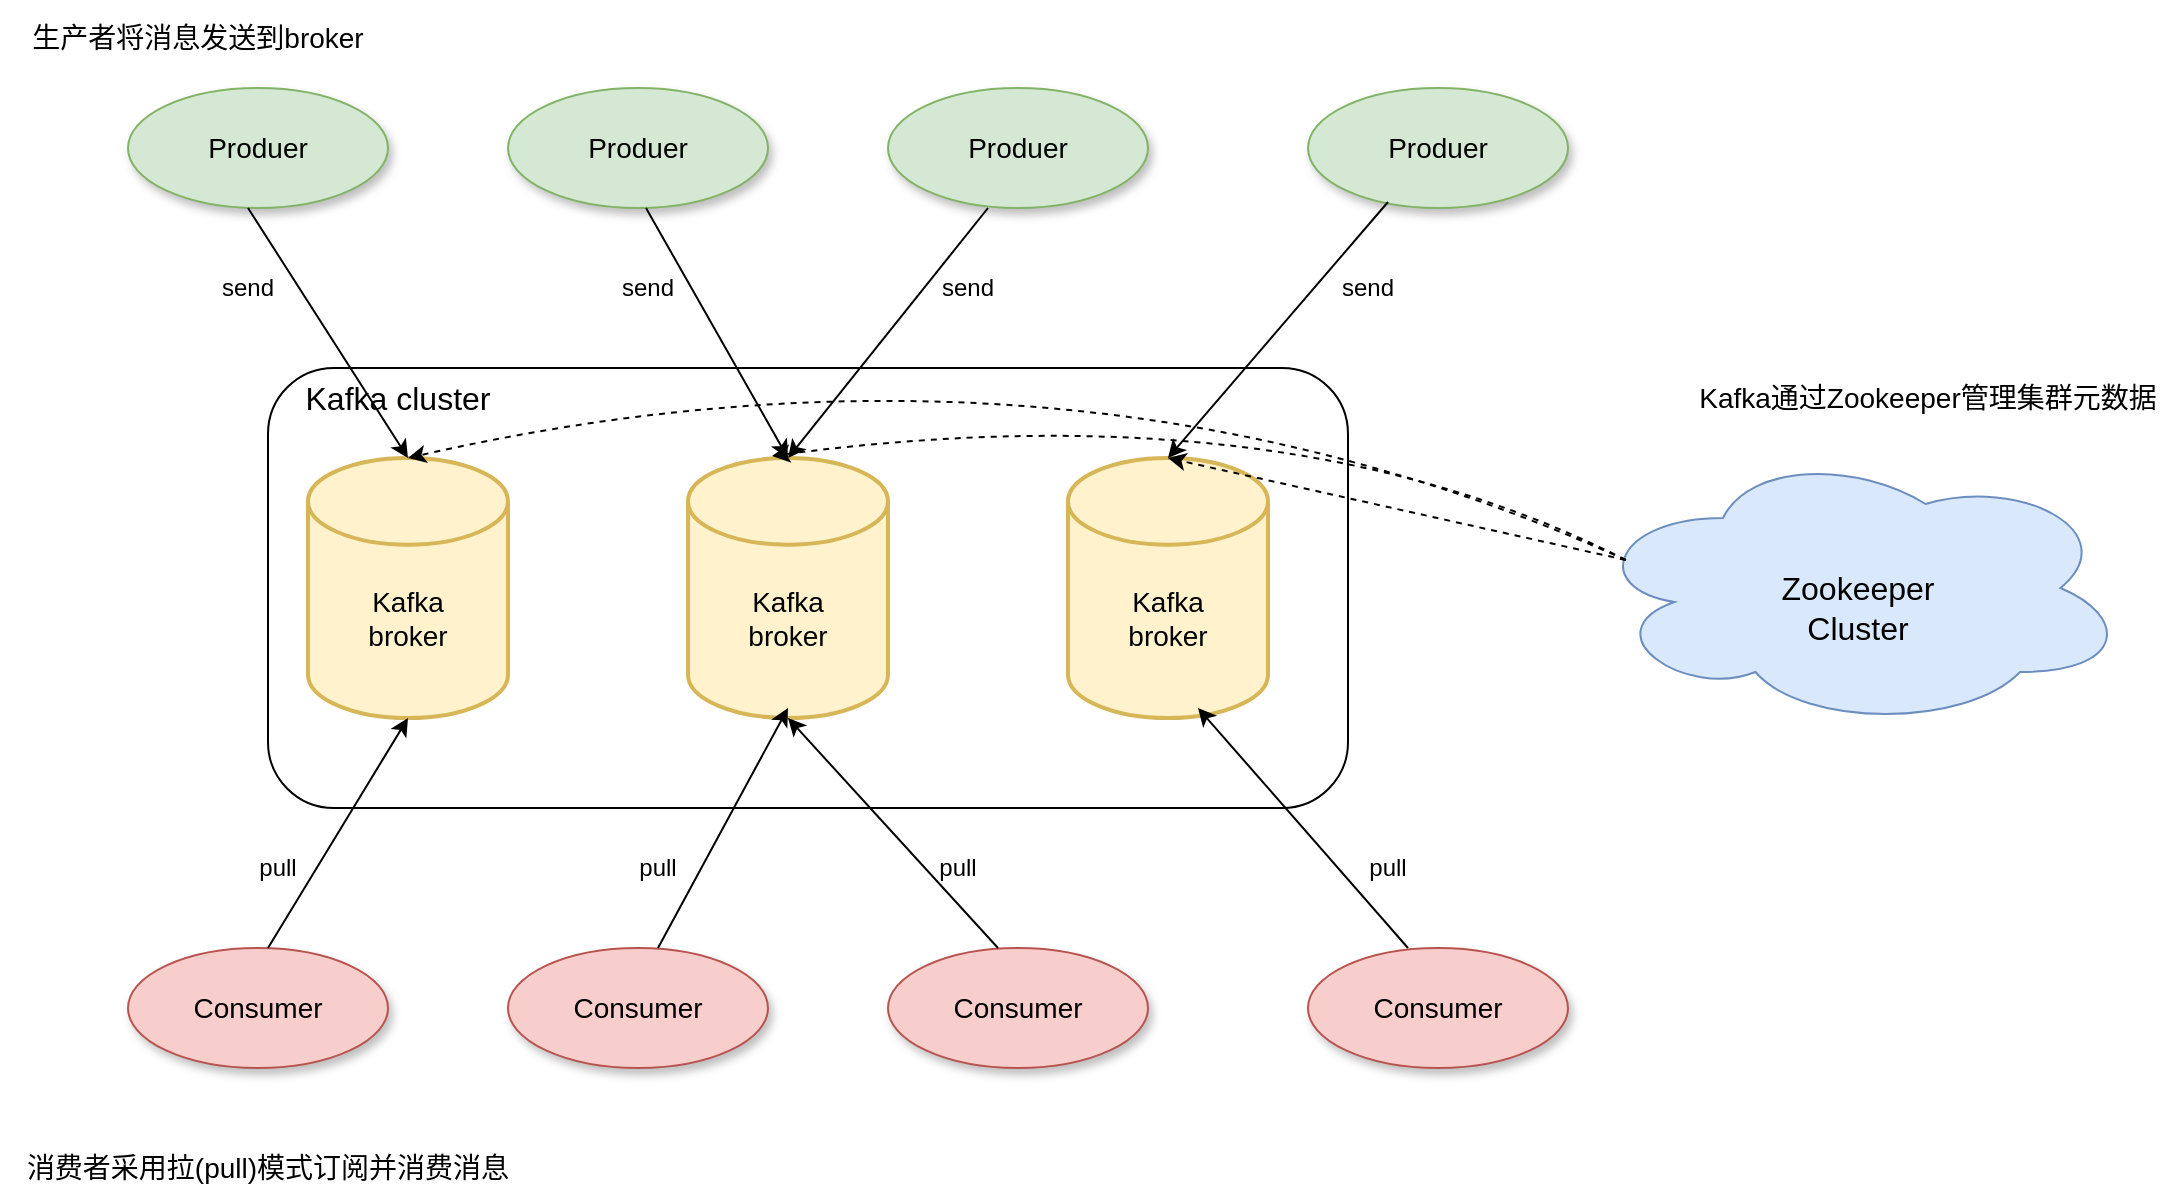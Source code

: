 <mxfile version="14.7.5" type="github">
  <diagram id="xF30JikxYd3ftVAX5R-0" name="Page-1">
    <mxGraphModel dx="2249" dy="1931" grid="1" gridSize="10" guides="1" tooltips="1" connect="1" arrows="1" fold="1" page="1" pageScale="1" pageWidth="827" pageHeight="1169" math="0" shadow="0">
      <root>
        <mxCell id="0" />
        <mxCell id="1" parent="0" />
        <mxCell id="xzs_y62n60LzMfR8loIl-2" value="" style="rounded=1;whiteSpace=wrap;html=1;" parent="1" vertex="1">
          <mxGeometry x="-510" y="-120" width="540" height="220" as="geometry" />
        </mxCell>
        <mxCell id="xzs_y62n60LzMfR8loIl-4" value="" style="strokeWidth=2;html=1;shape=mxgraph.flowchart.database;whiteSpace=wrap;fillColor=#fff2cc;strokeColor=#d6b656;shadow=0;" parent="1" vertex="1">
          <mxGeometry x="-490" y="-75" width="100" height="130" as="geometry" />
        </mxCell>
        <mxCell id="xzs_y62n60LzMfR8loIl-7" value="&lt;font style=&quot;font-size: 16px&quot;&gt;Kafka cluster&lt;/font&gt;" style="text;html=1;strokeColor=none;fillColor=none;align=center;verticalAlign=middle;whiteSpace=wrap;rounded=0;" parent="1" vertex="1">
          <mxGeometry x="-500" y="-120" width="110" height="30" as="geometry" />
        </mxCell>
        <mxCell id="xzs_y62n60LzMfR8loIl-8" value="&lt;font style=&quot;font-size: 14px&quot;&gt;Kafka&lt;br&gt;broker&lt;/font&gt;" style="text;html=1;strokeColor=none;fillColor=none;align=center;verticalAlign=middle;whiteSpace=wrap;rounded=0;" parent="1" vertex="1">
          <mxGeometry x="-470" y="-20" width="60" height="50" as="geometry" />
        </mxCell>
        <mxCell id="xzs_y62n60LzMfR8loIl-9" value="" style="strokeWidth=2;html=1;shape=mxgraph.flowchart.database;whiteSpace=wrap;fillColor=#fff2cc;strokeColor=#d6b656;" parent="1" vertex="1">
          <mxGeometry x="-110" y="-75" width="100" height="130" as="geometry" />
        </mxCell>
        <mxCell id="xzs_y62n60LzMfR8loIl-10" value="&lt;font style=&quot;font-size: 14px&quot;&gt;Kafka&lt;br&gt;broker&lt;/font&gt;" style="text;html=1;strokeColor=none;fillColor=none;align=center;verticalAlign=middle;whiteSpace=wrap;rounded=0;" parent="1" vertex="1">
          <mxGeometry x="-90" y="-20" width="60" height="50" as="geometry" />
        </mxCell>
        <mxCell id="xzs_y62n60LzMfR8loIl-11" value="" style="strokeWidth=2;html=1;shape=mxgraph.flowchart.database;whiteSpace=wrap;fillColor=#fff2cc;strokeColor=#d6b656;" parent="1" vertex="1">
          <mxGeometry x="-300" y="-75" width="100" height="130" as="geometry" />
        </mxCell>
        <mxCell id="xzs_y62n60LzMfR8loIl-12" value="&lt;font style=&quot;font-size: 14px&quot;&gt;Kafka&lt;br&gt;broker&lt;/font&gt;" style="text;html=1;strokeColor=none;fillColor=none;align=center;verticalAlign=middle;whiteSpace=wrap;rounded=0;" parent="1" vertex="1">
          <mxGeometry x="-280" y="-20" width="60" height="50" as="geometry" />
        </mxCell>
        <mxCell id="xzs_y62n60LzMfR8loIl-13" value="" style="ellipse;whiteSpace=wrap;html=1;fillColor=#d5e8d4;strokeColor=#82b366;shadow=1;" parent="1" vertex="1">
          <mxGeometry x="-580" y="-260" width="130" height="60" as="geometry" />
        </mxCell>
        <mxCell id="xzs_y62n60LzMfR8loIl-14" value="&lt;font style=&quot;font-size: 14px&quot;&gt;Produer&lt;/font&gt;" style="text;html=1;strokeColor=none;fillColor=none;align=center;verticalAlign=middle;whiteSpace=wrap;rounded=0;" parent="1" vertex="1">
          <mxGeometry x="-550" y="-240" width="70" height="20" as="geometry" />
        </mxCell>
        <mxCell id="xzs_y62n60LzMfR8loIl-15" value="" style="ellipse;whiteSpace=wrap;html=1;fillColor=#d5e8d4;strokeColor=#82b366;shadow=1;" parent="1" vertex="1">
          <mxGeometry x="-390" y="-260" width="130" height="60" as="geometry" />
        </mxCell>
        <mxCell id="xzs_y62n60LzMfR8loIl-16" value="&lt;font style=&quot;font-size: 14px&quot;&gt;Produer&lt;/font&gt;" style="text;html=1;strokeColor=none;fillColor=none;align=center;verticalAlign=middle;whiteSpace=wrap;rounded=0;" parent="1" vertex="1">
          <mxGeometry x="-360" y="-240" width="70" height="20" as="geometry" />
        </mxCell>
        <mxCell id="xzs_y62n60LzMfR8loIl-17" value="" style="ellipse;whiteSpace=wrap;html=1;fillColor=#d5e8d4;strokeColor=#82b366;shadow=1;" parent="1" vertex="1">
          <mxGeometry x="-200" y="-260" width="130" height="60" as="geometry" />
        </mxCell>
        <mxCell id="xzs_y62n60LzMfR8loIl-18" value="&lt;font style=&quot;font-size: 14px&quot;&gt;Produer&lt;/font&gt;" style="text;html=1;strokeColor=none;fillColor=none;align=center;verticalAlign=middle;whiteSpace=wrap;rounded=0;" parent="1" vertex="1">
          <mxGeometry x="-170" y="-240" width="70" height="20" as="geometry" />
        </mxCell>
        <mxCell id="xzs_y62n60LzMfR8loIl-20" value="" style="ellipse;whiteSpace=wrap;html=1;fillColor=#d5e8d4;strokeColor=#82b366;shadow=1;" parent="1" vertex="1">
          <mxGeometry x="10" y="-260" width="130" height="60" as="geometry" />
        </mxCell>
        <mxCell id="xzs_y62n60LzMfR8loIl-21" value="&lt;font style=&quot;font-size: 14px&quot;&gt;Produer&lt;/font&gt;" style="text;html=1;strokeColor=none;fillColor=none;align=center;verticalAlign=middle;whiteSpace=wrap;rounded=0;" parent="1" vertex="1">
          <mxGeometry x="40" y="-240" width="70" height="20" as="geometry" />
        </mxCell>
        <mxCell id="xzs_y62n60LzMfR8loIl-22" value="" style="endArrow=classic;html=1;entryX=0.5;entryY=0;entryDx=0;entryDy=0;entryPerimeter=0;" parent="1" target="xzs_y62n60LzMfR8loIl-4" edge="1">
          <mxGeometry width="50" height="50" relative="1" as="geometry">
            <mxPoint x="-520" y="-200" as="sourcePoint" />
            <mxPoint x="-450" y="-60" as="targetPoint" />
          </mxGeometry>
        </mxCell>
        <mxCell id="xzs_y62n60LzMfR8loIl-23" value="" style="endArrow=classic;html=1;entryX=0.5;entryY=0;entryDx=0;entryDy=0;entryPerimeter=0;" parent="1" edge="1" target="xzs_y62n60LzMfR8loIl-11">
          <mxGeometry width="50" height="50" relative="1" as="geometry">
            <mxPoint x="-321" y="-200" as="sourcePoint" />
            <mxPoint x="-260" y="-72.01" as="targetPoint" />
          </mxGeometry>
        </mxCell>
        <mxCell id="xzs_y62n60LzMfR8loIl-24" value="" style="endArrow=classic;html=1;entryX=0.5;entryY=0;entryDx=0;entryDy=0;entryPerimeter=0;" parent="1" edge="1" target="xzs_y62n60LzMfR8loIl-11">
          <mxGeometry width="50" height="50" relative="1" as="geometry">
            <mxPoint x="-150" y="-200" as="sourcePoint" />
            <mxPoint x="-240" y="-72" as="targetPoint" />
          </mxGeometry>
        </mxCell>
        <mxCell id="xzs_y62n60LzMfR8loIl-25" value="" style="endArrow=classic;html=1;entryX=0.5;entryY=0;entryDx=0;entryDy=0;entryPerimeter=0;" parent="1" target="xzs_y62n60LzMfR8loIl-9" edge="1">
          <mxGeometry width="50" height="50" relative="1" as="geometry">
            <mxPoint x="50" y="-203" as="sourcePoint" />
            <mxPoint x="-30" y="-75" as="targetPoint" />
          </mxGeometry>
        </mxCell>
        <mxCell id="xzs_y62n60LzMfR8loIl-27" value="" style="ellipse;whiteSpace=wrap;html=1;fillColor=#f8cecc;strokeColor=#b85450;shadow=1;" parent="1" vertex="1">
          <mxGeometry x="-580" y="170" width="130" height="60" as="geometry" />
        </mxCell>
        <mxCell id="xzs_y62n60LzMfR8loIl-28" value="&lt;font style=&quot;font-size: 14px&quot;&gt;Consumer&lt;/font&gt;" style="text;html=1;strokeColor=none;fillColor=none;align=center;verticalAlign=middle;whiteSpace=wrap;rounded=0;" parent="1" vertex="1">
          <mxGeometry x="-555" y="190" width="80" height="20" as="geometry" />
        </mxCell>
        <mxCell id="xzs_y62n60LzMfR8loIl-29" value="" style="ellipse;whiteSpace=wrap;html=1;fillColor=#f8cecc;strokeColor=#b85450;shadow=1;" parent="1" vertex="1">
          <mxGeometry x="-390" y="170" width="130" height="60" as="geometry" />
        </mxCell>
        <mxCell id="xzs_y62n60LzMfR8loIl-30" value="&lt;font style=&quot;font-size: 14px&quot;&gt;Consumer&lt;/font&gt;" style="text;html=1;strokeColor=none;fillColor=none;align=center;verticalAlign=middle;whiteSpace=wrap;rounded=0;" parent="1" vertex="1">
          <mxGeometry x="-365" y="190" width="80" height="20" as="geometry" />
        </mxCell>
        <mxCell id="xzs_y62n60LzMfR8loIl-31" value="" style="ellipse;whiteSpace=wrap;html=1;fillColor=#f8cecc;strokeColor=#b85450;shadow=1;" parent="1" vertex="1">
          <mxGeometry x="-200" y="170" width="130" height="60" as="geometry" />
        </mxCell>
        <mxCell id="xzs_y62n60LzMfR8loIl-32" value="&lt;font style=&quot;font-size: 14px&quot;&gt;Consumer&lt;/font&gt;" style="text;html=1;strokeColor=none;fillColor=none;align=center;verticalAlign=middle;whiteSpace=wrap;rounded=0;" parent="1" vertex="1">
          <mxGeometry x="-175" y="190" width="80" height="20" as="geometry" />
        </mxCell>
        <mxCell id="xzs_y62n60LzMfR8loIl-33" value="" style="ellipse;whiteSpace=wrap;html=1;fillColor=#f8cecc;strokeColor=#b85450;shadow=1;sketch=0;" parent="1" vertex="1">
          <mxGeometry x="10" y="170" width="130" height="60" as="geometry" />
        </mxCell>
        <mxCell id="xzs_y62n60LzMfR8loIl-34" value="&lt;font style=&quot;font-size: 14px&quot;&gt;Consumer&lt;/font&gt;" style="text;html=1;strokeColor=none;fillColor=none;align=center;verticalAlign=middle;whiteSpace=wrap;rounded=0;" parent="1" vertex="1">
          <mxGeometry x="35" y="190" width="80" height="20" as="geometry" />
        </mxCell>
        <mxCell id="xzs_y62n60LzMfR8loIl-35" value="send" style="text;html=1;strokeColor=none;fillColor=none;align=center;verticalAlign=middle;whiteSpace=wrap;rounded=0;" parent="1" vertex="1">
          <mxGeometry x="20" y="-170" width="40" height="20" as="geometry" />
        </mxCell>
        <mxCell id="xzs_y62n60LzMfR8loIl-36" value="send" style="text;html=1;strokeColor=none;fillColor=none;align=center;verticalAlign=middle;whiteSpace=wrap;rounded=0;" parent="1" vertex="1">
          <mxGeometry x="-180" y="-170" width="40" height="20" as="geometry" />
        </mxCell>
        <mxCell id="xzs_y62n60LzMfR8loIl-37" value="send" style="text;html=1;strokeColor=none;fillColor=none;align=center;verticalAlign=middle;whiteSpace=wrap;rounded=0;" parent="1" vertex="1">
          <mxGeometry x="-340" y="-170" width="40" height="20" as="geometry" />
        </mxCell>
        <mxCell id="xzs_y62n60LzMfR8loIl-38" value="send" style="text;html=1;strokeColor=none;fillColor=none;align=center;verticalAlign=middle;whiteSpace=wrap;rounded=0;" parent="1" vertex="1">
          <mxGeometry x="-540" y="-170" width="40" height="20" as="geometry" />
        </mxCell>
        <mxCell id="xzs_y62n60LzMfR8loIl-39" value="" style="endArrow=classic;html=1;entryX=0.5;entryY=1;entryDx=0;entryDy=0;entryPerimeter=0;" parent="1" target="xzs_y62n60LzMfR8loIl-4" edge="1">
          <mxGeometry width="50" height="50" relative="1" as="geometry">
            <mxPoint x="-510" y="170" as="sourcePoint" />
            <mxPoint x="-460" y="120" as="targetPoint" />
          </mxGeometry>
        </mxCell>
        <mxCell id="xzs_y62n60LzMfR8loIl-40" value="" style="endArrow=classic;html=1;" parent="1" edge="1">
          <mxGeometry width="50" height="50" relative="1" as="geometry">
            <mxPoint x="-315" y="170" as="sourcePoint" />
            <mxPoint x="-250" y="50" as="targetPoint" />
          </mxGeometry>
        </mxCell>
        <mxCell id="xzs_y62n60LzMfR8loIl-41" value="" style="endArrow=classic;html=1;entryX=0.5;entryY=1;entryDx=0;entryDy=0;entryPerimeter=0;" parent="1" target="xzs_y62n60LzMfR8loIl-11" edge="1">
          <mxGeometry width="50" height="50" relative="1" as="geometry">
            <mxPoint x="-145" y="170" as="sourcePoint" />
            <mxPoint x="-230" y="60" as="targetPoint" />
          </mxGeometry>
        </mxCell>
        <mxCell id="xzs_y62n60LzMfR8loIl-42" value="" style="endArrow=classic;html=1;entryX=0.5;entryY=1;entryDx=0;entryDy=0;" parent="1" edge="1">
          <mxGeometry width="50" height="50" relative="1" as="geometry">
            <mxPoint x="60" y="170" as="sourcePoint" />
            <mxPoint x="-45" y="50" as="targetPoint" />
          </mxGeometry>
        </mxCell>
        <mxCell id="xzs_y62n60LzMfR8loIl-43" value="pull" style="text;html=1;strokeColor=none;fillColor=none;align=center;verticalAlign=middle;whiteSpace=wrap;rounded=0;" parent="1" vertex="1">
          <mxGeometry x="35" y="120" width="30" height="20" as="geometry" />
        </mxCell>
        <mxCell id="xzs_y62n60LzMfR8loIl-44" value="pull" style="text;html=1;strokeColor=none;fillColor=none;align=center;verticalAlign=middle;whiteSpace=wrap;rounded=0;" parent="1" vertex="1">
          <mxGeometry x="-180" y="120" width="30" height="20" as="geometry" />
        </mxCell>
        <mxCell id="xzs_y62n60LzMfR8loIl-45" value="pull" style="text;html=1;strokeColor=none;fillColor=none;align=center;verticalAlign=middle;whiteSpace=wrap;rounded=0;" parent="1" vertex="1">
          <mxGeometry x="-330" y="120" width="30" height="20" as="geometry" />
        </mxCell>
        <mxCell id="xzs_y62n60LzMfR8loIl-46" value="pull" style="text;html=1;strokeColor=none;fillColor=none;align=center;verticalAlign=middle;whiteSpace=wrap;rounded=0;" parent="1" vertex="1">
          <mxGeometry x="-520" y="120" width="30" height="20" as="geometry" />
        </mxCell>
        <mxCell id="xzs_y62n60LzMfR8loIl-47" value="" style="ellipse;shape=cloud;whiteSpace=wrap;html=1;fillColor=#dae8fc;strokeColor=#6c8ebf;" parent="1" vertex="1">
          <mxGeometry x="150" y="-80" width="270" height="140" as="geometry" />
        </mxCell>
        <mxCell id="xzs_y62n60LzMfR8loIl-48" value="&lt;font style=&quot;font-size: 16px&quot;&gt;Zookeeper&lt;br&gt;Cluster&lt;/font&gt;" style="text;html=1;strokeColor=none;fillColor=none;align=center;verticalAlign=middle;whiteSpace=wrap;rounded=0;" parent="1" vertex="1">
          <mxGeometry x="245" y="-20" width="80" height="40" as="geometry" />
        </mxCell>
        <mxCell id="xzs_y62n60LzMfR8loIl-67" value="&lt;font style=&quot;font-size: 14px&quot;&gt;生产者将消息发送到broker&lt;/font&gt;" style="text;html=1;strokeColor=none;fillColor=none;align=center;verticalAlign=middle;whiteSpace=wrap;rounded=0;shadow=1;sketch=0;" parent="1" vertex="1">
          <mxGeometry x="-640" y="-300" width="190" height="30" as="geometry" />
        </mxCell>
        <mxCell id="xzs_y62n60LzMfR8loIl-68" value="&lt;font style=&quot;font-size: 14px&quot;&gt;消费者采用拉(pull)模式订阅并消费消息&lt;/font&gt;" style="text;html=1;strokeColor=none;fillColor=none;align=center;verticalAlign=middle;whiteSpace=wrap;rounded=0;shadow=1;sketch=0;" parent="1" vertex="1">
          <mxGeometry x="-640" y="270" width="260" height="20" as="geometry" />
        </mxCell>
        <mxCell id="xzs_y62n60LzMfR8loIl-69" value="&lt;font style=&quot;font-size: 14px&quot;&gt;Kafka通过Zookeeper管理集群元数据&lt;/font&gt;" style="text;html=1;strokeColor=none;fillColor=none;align=center;verticalAlign=middle;whiteSpace=wrap;rounded=0;shadow=1;sketch=0;" parent="1" vertex="1">
          <mxGeometry x="200" y="-120" width="240" height="30" as="geometry" />
        </mxCell>
        <mxCell id="-4ugQde8DLiPdOh9Iu52-1" value="" style="endArrow=classic;html=1;exitX=0.07;exitY=0.4;exitDx=0;exitDy=0;exitPerimeter=0;entryX=0.5;entryY=0;entryDx=0;entryDy=0;entryPerimeter=0;curved=1;dashed=1;" edge="1" parent="1" source="xzs_y62n60LzMfR8loIl-47" target="xzs_y62n60LzMfR8loIl-4">
          <mxGeometry width="50" height="50" relative="1" as="geometry">
            <mxPoint x="240" y="170" as="sourcePoint" />
            <mxPoint x="290" y="120" as="targetPoint" />
            <Array as="points">
              <mxPoint x="-110" y="-150" />
            </Array>
          </mxGeometry>
        </mxCell>
        <mxCell id="-4ugQde8DLiPdOh9Iu52-2" value="" style="endArrow=classic;html=1;dashed=1;exitX=0.07;exitY=0.4;exitDx=0;exitDy=0;exitPerimeter=0;curved=1;entryX=0.42;entryY=-0.008;entryDx=0;entryDy=0;entryPerimeter=0;" edge="1" parent="1" source="xzs_y62n60LzMfR8loIl-47" target="xzs_y62n60LzMfR8loIl-11">
          <mxGeometry width="50" height="50" relative="1" as="geometry">
            <mxPoint x="-130" y="130" as="sourcePoint" />
            <mxPoint x="-250" y="-73" as="targetPoint" />
            <Array as="points">
              <mxPoint y="-110" />
            </Array>
          </mxGeometry>
        </mxCell>
        <mxCell id="-4ugQde8DLiPdOh9Iu52-3" value="" style="endArrow=classic;html=1;dashed=1;exitX=0.07;exitY=0.4;exitDx=0;exitDy=0;exitPerimeter=0;entryX=0.5;entryY=0;entryDx=0;entryDy=0;entryPerimeter=0;" edge="1" parent="1" source="xzs_y62n60LzMfR8loIl-47" target="xzs_y62n60LzMfR8loIl-9">
          <mxGeometry width="50" height="50" relative="1" as="geometry">
            <mxPoint x="-130" y="130" as="sourcePoint" />
            <mxPoint x="-80" y="80" as="targetPoint" />
          </mxGeometry>
        </mxCell>
      </root>
    </mxGraphModel>
  </diagram>
</mxfile>
